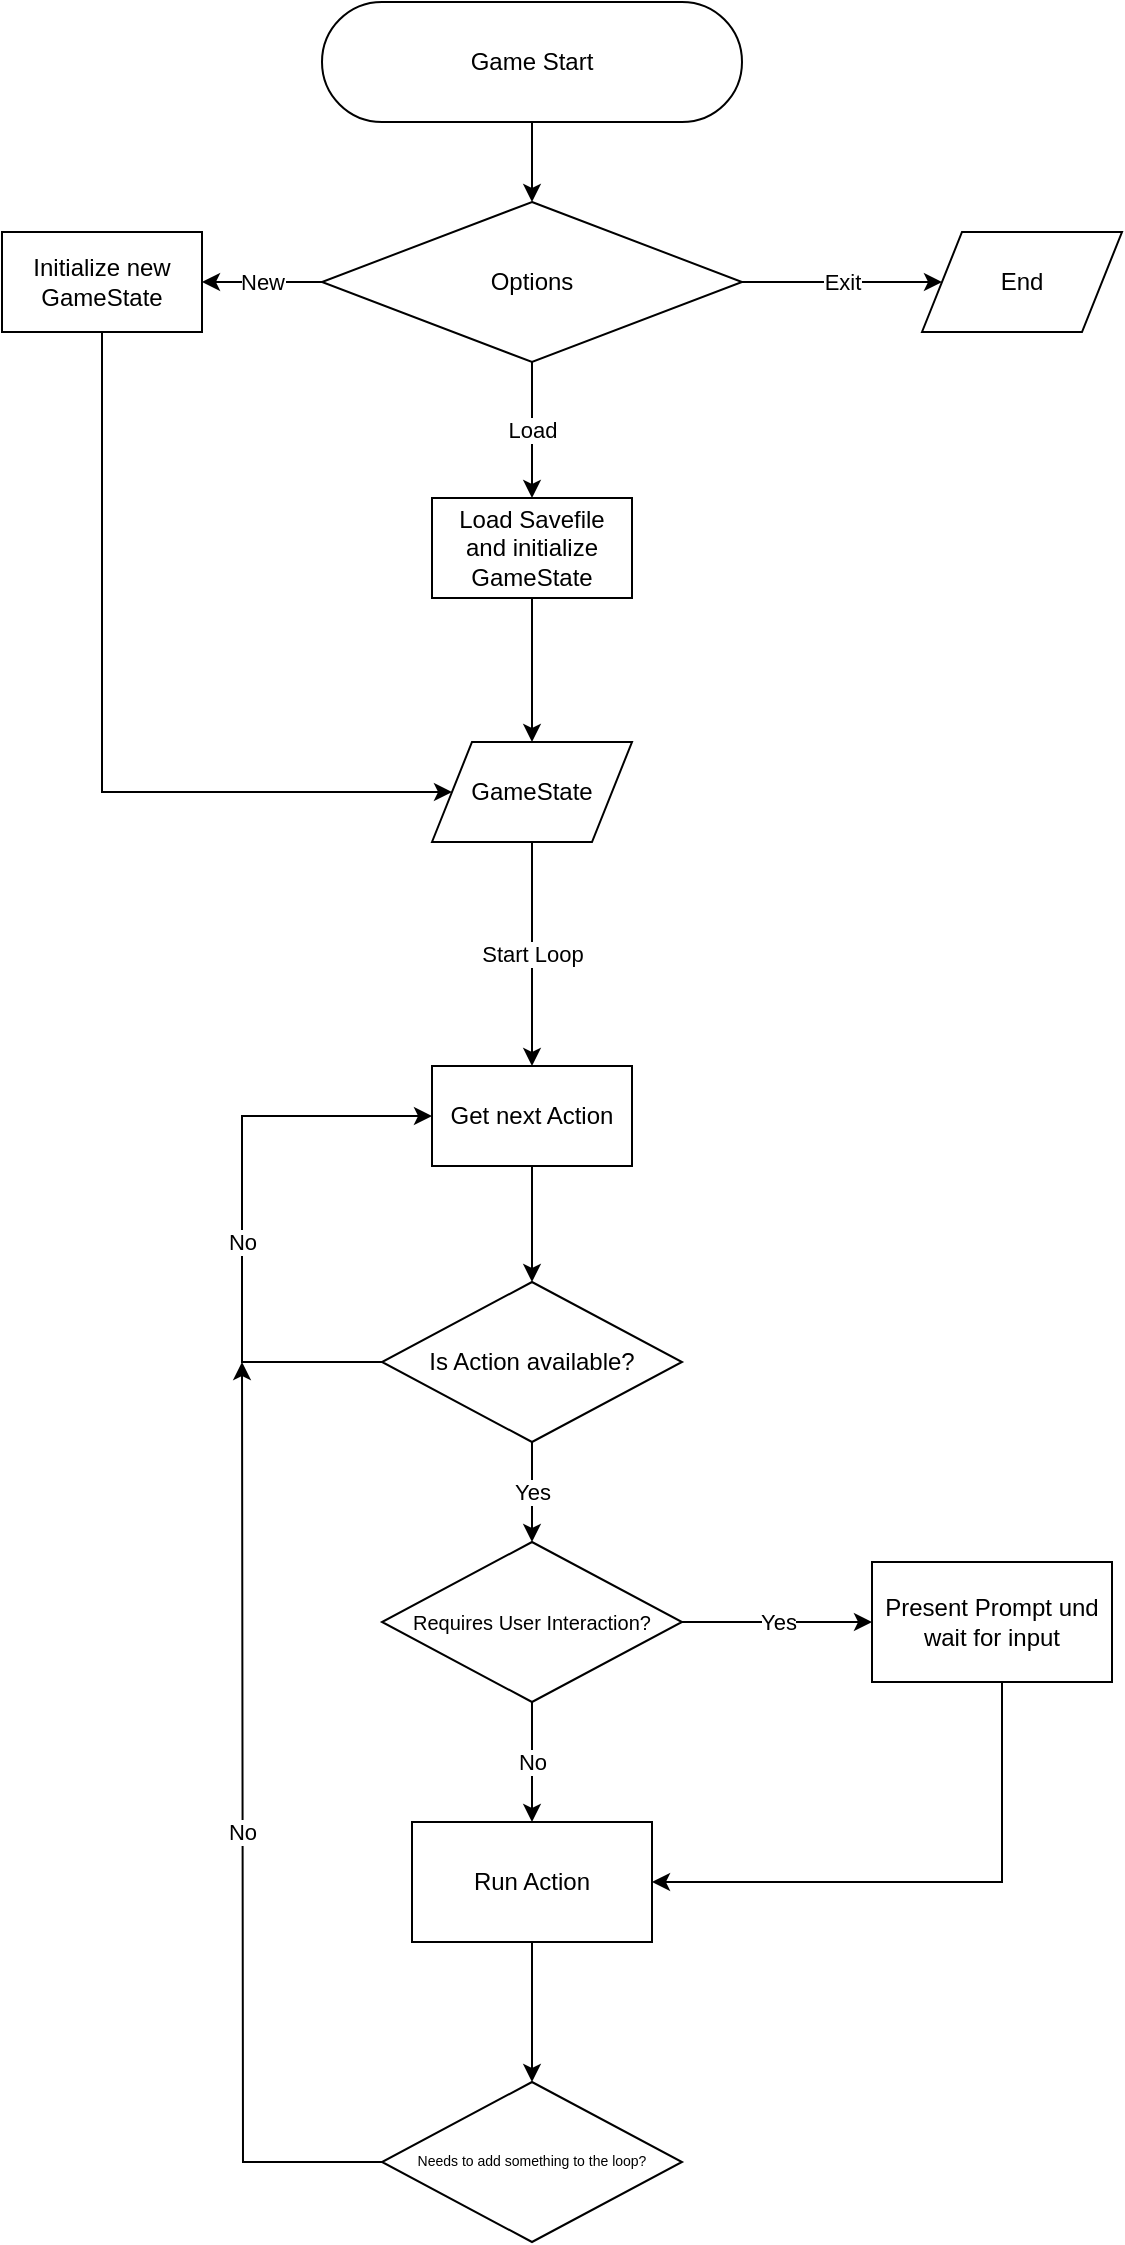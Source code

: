 <mxfile version="26.0.6">
  <diagram id="C5RBs43oDa-KdzZeNtuy" name="Page-1">
    <mxGraphModel dx="845" dy="741" grid="1" gridSize="10" guides="1" tooltips="1" connect="1" arrows="1" fold="1" page="1" pageScale="1" pageWidth="827" pageHeight="1169" math="0" shadow="0">
      <root>
        <mxCell id="WIyWlLk6GJQsqaUBKTNV-0" />
        <mxCell id="WIyWlLk6GJQsqaUBKTNV-1" parent="WIyWlLk6GJQsqaUBKTNV-0" />
        <mxCell id="URhwQ4xU2O_V-cFC1iGv-11" value="" style="edgeStyle=orthogonalEdgeStyle;rounded=0;orthogonalLoop=1;jettySize=auto;html=1;" edge="1" parent="WIyWlLk6GJQsqaUBKTNV-1" source="URhwQ4xU2O_V-cFC1iGv-8" target="URhwQ4xU2O_V-cFC1iGv-10">
          <mxGeometry relative="1" as="geometry" />
        </mxCell>
        <mxCell id="URhwQ4xU2O_V-cFC1iGv-8" value="Game Start" style="html=1;dashed=0;whiteSpace=wrap;shape=mxgraph.dfd.start" vertex="1" parent="WIyWlLk6GJQsqaUBKTNV-1">
          <mxGeometry x="360" y="100" width="210" height="60" as="geometry" />
        </mxCell>
        <mxCell id="URhwQ4xU2O_V-cFC1iGv-14" value="Exit" style="edgeStyle=orthogonalEdgeStyle;rounded=0;orthogonalLoop=1;jettySize=auto;html=1;entryX=0;entryY=0.5;entryDx=0;entryDy=0;" edge="1" parent="WIyWlLk6GJQsqaUBKTNV-1" source="URhwQ4xU2O_V-cFC1iGv-10" target="URhwQ4xU2O_V-cFC1iGv-13">
          <mxGeometry relative="1" as="geometry" />
        </mxCell>
        <mxCell id="URhwQ4xU2O_V-cFC1iGv-16" value="Load" style="edgeStyle=orthogonalEdgeStyle;rounded=0;orthogonalLoop=1;jettySize=auto;html=1;entryX=0.5;entryY=0;entryDx=0;entryDy=0;" edge="1" parent="WIyWlLk6GJQsqaUBKTNV-1" source="URhwQ4xU2O_V-cFC1iGv-10" target="URhwQ4xU2O_V-cFC1iGv-15">
          <mxGeometry relative="1" as="geometry" />
        </mxCell>
        <mxCell id="URhwQ4xU2O_V-cFC1iGv-18" value="New" style="edgeStyle=orthogonalEdgeStyle;rounded=0;orthogonalLoop=1;jettySize=auto;html=1;entryX=1;entryY=0.5;entryDx=0;entryDy=0;" edge="1" parent="WIyWlLk6GJQsqaUBKTNV-1" source="URhwQ4xU2O_V-cFC1iGv-10" target="URhwQ4xU2O_V-cFC1iGv-19">
          <mxGeometry relative="1" as="geometry">
            <mxPoint x="270" y="240" as="targetPoint" />
            <mxPoint as="offset" />
          </mxGeometry>
        </mxCell>
        <mxCell id="URhwQ4xU2O_V-cFC1iGv-10" value="Options" style="rhombus;whiteSpace=wrap;html=1;dashed=0;" vertex="1" parent="WIyWlLk6GJQsqaUBKTNV-1">
          <mxGeometry x="360" y="200" width="210" height="80" as="geometry" />
        </mxCell>
        <mxCell id="URhwQ4xU2O_V-cFC1iGv-13" value="End" style="shape=parallelogram;perimeter=parallelogramPerimeter;whiteSpace=wrap;html=1;dashed=0;" vertex="1" parent="WIyWlLk6GJQsqaUBKTNV-1">
          <mxGeometry x="660" y="215" width="100" height="50" as="geometry" />
        </mxCell>
        <mxCell id="URhwQ4xU2O_V-cFC1iGv-27" style="edgeStyle=orthogonalEdgeStyle;rounded=0;orthogonalLoop=1;jettySize=auto;html=1;entryX=0.5;entryY=0;entryDx=0;entryDy=0;" edge="1" parent="WIyWlLk6GJQsqaUBKTNV-1" source="URhwQ4xU2O_V-cFC1iGv-15" target="URhwQ4xU2O_V-cFC1iGv-25">
          <mxGeometry relative="1" as="geometry" />
        </mxCell>
        <mxCell id="URhwQ4xU2O_V-cFC1iGv-15" value="Load Savefile&lt;div&gt;and initialize&lt;/div&gt;&lt;div&gt;GameState&lt;/div&gt;" style="html=1;dashed=0;whiteSpace=wrap;" vertex="1" parent="WIyWlLk6GJQsqaUBKTNV-1">
          <mxGeometry x="415" y="348" width="100" height="50" as="geometry" />
        </mxCell>
        <mxCell id="URhwQ4xU2O_V-cFC1iGv-26" style="edgeStyle=orthogonalEdgeStyle;rounded=0;orthogonalLoop=1;jettySize=auto;html=1;exitX=0.5;exitY=1;exitDx=0;exitDy=0;entryX=0;entryY=0.5;entryDx=0;entryDy=0;" edge="1" parent="WIyWlLk6GJQsqaUBKTNV-1" source="URhwQ4xU2O_V-cFC1iGv-19" target="URhwQ4xU2O_V-cFC1iGv-25">
          <mxGeometry relative="1" as="geometry">
            <mxPoint x="250" y="330" as="targetPoint" />
            <Array as="points">
              <mxPoint x="250" y="495" />
            </Array>
          </mxGeometry>
        </mxCell>
        <mxCell id="URhwQ4xU2O_V-cFC1iGv-19" value="Initialize new&lt;div&gt;GameState&lt;/div&gt;" style="html=1;dashed=0;whiteSpace=wrap;" vertex="1" parent="WIyWlLk6GJQsqaUBKTNV-1">
          <mxGeometry x="200" y="215" width="100" height="50" as="geometry" />
        </mxCell>
        <mxCell id="URhwQ4xU2O_V-cFC1iGv-32" value="Start Loop" style="edgeStyle=orthogonalEdgeStyle;rounded=0;orthogonalLoop=1;jettySize=auto;html=1;entryX=0.5;entryY=0;entryDx=0;entryDy=0;" edge="1" parent="WIyWlLk6GJQsqaUBKTNV-1" source="URhwQ4xU2O_V-cFC1iGv-25" target="URhwQ4xU2O_V-cFC1iGv-31">
          <mxGeometry relative="1" as="geometry" />
        </mxCell>
        <mxCell id="URhwQ4xU2O_V-cFC1iGv-25" value="GameState" style="shape=parallelogram;perimeter=parallelogramPerimeter;whiteSpace=wrap;html=1;dashed=0;" vertex="1" parent="WIyWlLk6GJQsqaUBKTNV-1">
          <mxGeometry x="415" y="470" width="100" height="50" as="geometry" />
        </mxCell>
        <mxCell id="URhwQ4xU2O_V-cFC1iGv-35" value="" style="edgeStyle=orthogonalEdgeStyle;rounded=0;orthogonalLoop=1;jettySize=auto;html=1;" edge="1" parent="WIyWlLk6GJQsqaUBKTNV-1" source="URhwQ4xU2O_V-cFC1iGv-31" target="URhwQ4xU2O_V-cFC1iGv-34">
          <mxGeometry relative="1" as="geometry" />
        </mxCell>
        <mxCell id="URhwQ4xU2O_V-cFC1iGv-31" value="Get next Action" style="html=1;dashed=0;whiteSpace=wrap;" vertex="1" parent="WIyWlLk6GJQsqaUBKTNV-1">
          <mxGeometry x="415" y="632" width="100" height="50" as="geometry" />
        </mxCell>
        <mxCell id="URhwQ4xU2O_V-cFC1iGv-36" value="No" style="edgeStyle=orthogonalEdgeStyle;rounded=0;orthogonalLoop=1;jettySize=auto;html=1;entryX=0;entryY=0.5;entryDx=0;entryDy=0;" edge="1" parent="WIyWlLk6GJQsqaUBKTNV-1" source="URhwQ4xU2O_V-cFC1iGv-34" target="URhwQ4xU2O_V-cFC1iGv-31">
          <mxGeometry x="-0.097" relative="1" as="geometry">
            <Array as="points">
              <mxPoint x="320" y="780" />
              <mxPoint x="320" y="657" />
            </Array>
            <mxPoint as="offset" />
          </mxGeometry>
        </mxCell>
        <mxCell id="URhwQ4xU2O_V-cFC1iGv-41" value="Yes" style="edgeStyle=orthogonalEdgeStyle;rounded=0;orthogonalLoop=1;jettySize=auto;html=1;" edge="1" parent="WIyWlLk6GJQsqaUBKTNV-1" source="URhwQ4xU2O_V-cFC1iGv-34" target="URhwQ4xU2O_V-cFC1iGv-40">
          <mxGeometry relative="1" as="geometry" />
        </mxCell>
        <mxCell id="URhwQ4xU2O_V-cFC1iGv-34" value="Is Action available?" style="rhombus;whiteSpace=wrap;html=1;dashed=0;" vertex="1" parent="WIyWlLk6GJQsqaUBKTNV-1">
          <mxGeometry x="390" y="740" width="150" height="80" as="geometry" />
        </mxCell>
        <mxCell id="URhwQ4xU2O_V-cFC1iGv-43" value="Yes" style="edgeStyle=orthogonalEdgeStyle;rounded=0;orthogonalLoop=1;jettySize=auto;html=1;" edge="1" parent="WIyWlLk6GJQsqaUBKTNV-1" source="URhwQ4xU2O_V-cFC1iGv-40" target="URhwQ4xU2O_V-cFC1iGv-42">
          <mxGeometry relative="1" as="geometry" />
        </mxCell>
        <mxCell id="URhwQ4xU2O_V-cFC1iGv-46" value="No" style="edgeStyle=orthogonalEdgeStyle;rounded=0;orthogonalLoop=1;jettySize=auto;html=1;" edge="1" parent="WIyWlLk6GJQsqaUBKTNV-1" source="URhwQ4xU2O_V-cFC1iGv-40" target="URhwQ4xU2O_V-cFC1iGv-45">
          <mxGeometry relative="1" as="geometry" />
        </mxCell>
        <mxCell id="URhwQ4xU2O_V-cFC1iGv-40" value="Requires User Interaction?" style="rhombus;whiteSpace=wrap;html=1;dashed=0;fontSize=10;" vertex="1" parent="WIyWlLk6GJQsqaUBKTNV-1">
          <mxGeometry x="390" y="870" width="150" height="80" as="geometry" />
        </mxCell>
        <mxCell id="URhwQ4xU2O_V-cFC1iGv-47" style="edgeStyle=orthogonalEdgeStyle;rounded=0;orthogonalLoop=1;jettySize=auto;html=1;entryX=1;entryY=0.5;entryDx=0;entryDy=0;" edge="1" parent="WIyWlLk6GJQsqaUBKTNV-1" source="URhwQ4xU2O_V-cFC1iGv-42" target="URhwQ4xU2O_V-cFC1iGv-45">
          <mxGeometry relative="1" as="geometry">
            <Array as="points">
              <mxPoint x="700" y="1040" />
            </Array>
          </mxGeometry>
        </mxCell>
        <mxCell id="URhwQ4xU2O_V-cFC1iGv-42" value="Present Prompt und wait for input" style="whiteSpace=wrap;html=1;dashed=0;" vertex="1" parent="WIyWlLk6GJQsqaUBKTNV-1">
          <mxGeometry x="635" y="880" width="120" height="60" as="geometry" />
        </mxCell>
        <mxCell id="URhwQ4xU2O_V-cFC1iGv-49" value="" style="edgeStyle=orthogonalEdgeStyle;rounded=0;orthogonalLoop=1;jettySize=auto;html=1;" edge="1" parent="WIyWlLk6GJQsqaUBKTNV-1" source="URhwQ4xU2O_V-cFC1iGv-45" target="URhwQ4xU2O_V-cFC1iGv-48">
          <mxGeometry relative="1" as="geometry" />
        </mxCell>
        <mxCell id="URhwQ4xU2O_V-cFC1iGv-45" value="Run Action" style="whiteSpace=wrap;html=1;dashed=0;" vertex="1" parent="WIyWlLk6GJQsqaUBKTNV-1">
          <mxGeometry x="405" y="1010" width="120" height="60" as="geometry" />
        </mxCell>
        <mxCell id="URhwQ4xU2O_V-cFC1iGv-51" value="No" style="edgeStyle=orthogonalEdgeStyle;rounded=0;orthogonalLoop=1;jettySize=auto;html=1;" edge="1" parent="WIyWlLk6GJQsqaUBKTNV-1" source="URhwQ4xU2O_V-cFC1iGv-48">
          <mxGeometry relative="1" as="geometry">
            <mxPoint x="320" y="780" as="targetPoint" />
          </mxGeometry>
        </mxCell>
        <mxCell id="URhwQ4xU2O_V-cFC1iGv-48" value="Needs to add something to the loop?" style="rhombus;whiteSpace=wrap;html=1;dashed=0;fontSize=7;" vertex="1" parent="WIyWlLk6GJQsqaUBKTNV-1">
          <mxGeometry x="390" y="1140" width="150" height="80" as="geometry" />
        </mxCell>
      </root>
    </mxGraphModel>
  </diagram>
</mxfile>
